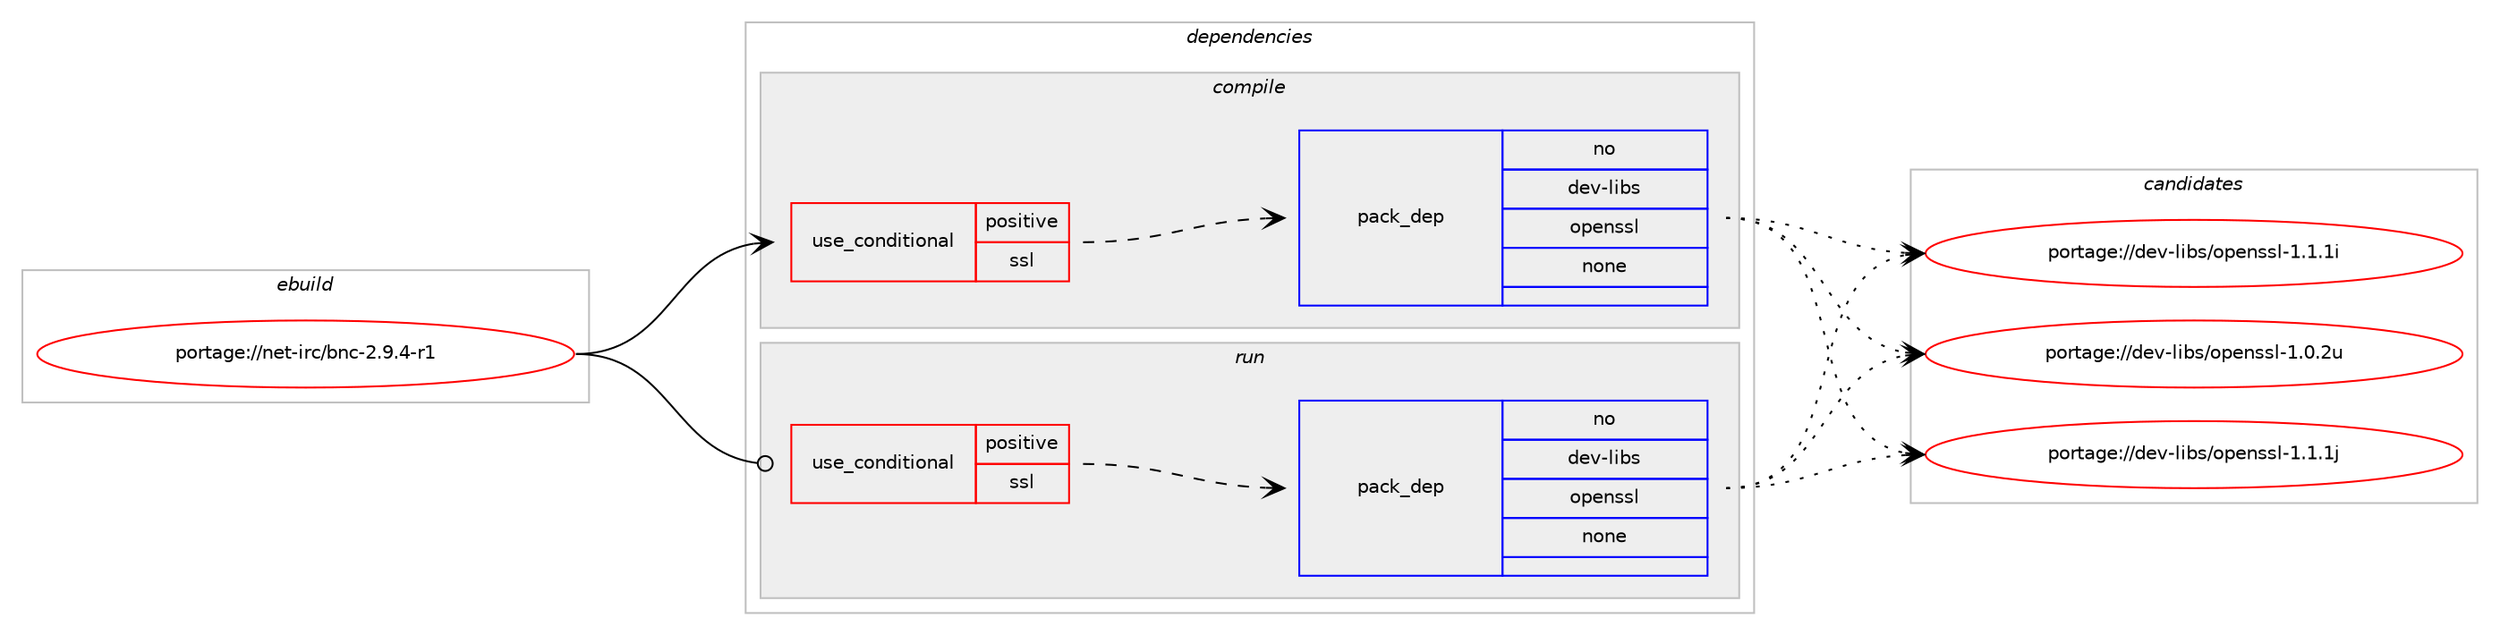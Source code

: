 digraph prolog {

# *************
# Graph options
# *************

newrank=true;
concentrate=true;
compound=true;
graph [rankdir=LR,fontname=Helvetica,fontsize=10,ranksep=1.5];#, ranksep=2.5, nodesep=0.2];
edge  [arrowhead=vee];
node  [fontname=Helvetica,fontsize=10];

# **********
# The ebuild
# **********

subgraph cluster_leftcol {
color=gray;
rank=same;
label=<<i>ebuild</i>>;
id [label="portage://net-irc/bnc-2.9.4-r1", color=red, width=4, href="../net-irc/bnc-2.9.4-r1.svg"];
}

# ****************
# The dependencies
# ****************

subgraph cluster_midcol {
color=gray;
label=<<i>dependencies</i>>;
subgraph cluster_compile {
fillcolor="#eeeeee";
style=filled;
label=<<i>compile</i>>;
subgraph cond4081 {
dependency14132 [label=<<TABLE BORDER="0" CELLBORDER="1" CELLSPACING="0" CELLPADDING="4"><TR><TD ROWSPAN="3" CELLPADDING="10">use_conditional</TD></TR><TR><TD>positive</TD></TR><TR><TD>ssl</TD></TR></TABLE>>, shape=none, color=red];
subgraph pack9910 {
dependency14133 [label=<<TABLE BORDER="0" CELLBORDER="1" CELLSPACING="0" CELLPADDING="4" WIDTH="220"><TR><TD ROWSPAN="6" CELLPADDING="30">pack_dep</TD></TR><TR><TD WIDTH="110">no</TD></TR><TR><TD>dev-libs</TD></TR><TR><TD>openssl</TD></TR><TR><TD>none</TD></TR><TR><TD></TD></TR></TABLE>>, shape=none, color=blue];
}
dependency14132:e -> dependency14133:w [weight=20,style="dashed",arrowhead="vee"];
}
id:e -> dependency14132:w [weight=20,style="solid",arrowhead="vee"];
}
subgraph cluster_compileandrun {
fillcolor="#eeeeee";
style=filled;
label=<<i>compile and run</i>>;
}
subgraph cluster_run {
fillcolor="#eeeeee";
style=filled;
label=<<i>run</i>>;
subgraph cond4082 {
dependency14134 [label=<<TABLE BORDER="0" CELLBORDER="1" CELLSPACING="0" CELLPADDING="4"><TR><TD ROWSPAN="3" CELLPADDING="10">use_conditional</TD></TR><TR><TD>positive</TD></TR><TR><TD>ssl</TD></TR></TABLE>>, shape=none, color=red];
subgraph pack9911 {
dependency14135 [label=<<TABLE BORDER="0" CELLBORDER="1" CELLSPACING="0" CELLPADDING="4" WIDTH="220"><TR><TD ROWSPAN="6" CELLPADDING="30">pack_dep</TD></TR><TR><TD WIDTH="110">no</TD></TR><TR><TD>dev-libs</TD></TR><TR><TD>openssl</TD></TR><TR><TD>none</TD></TR><TR><TD></TD></TR></TABLE>>, shape=none, color=blue];
}
dependency14134:e -> dependency14135:w [weight=20,style="dashed",arrowhead="vee"];
}
id:e -> dependency14134:w [weight=20,style="solid",arrowhead="odot"];
}
}

# **************
# The candidates
# **************

subgraph cluster_choices {
rank=same;
color=gray;
label=<<i>candidates</i>>;

subgraph choice9910 {
color=black;
nodesep=1;
choice100101118451081059811547111112101110115115108454946494649106 [label="portage://dev-libs/openssl-1.1.1j", color=red, width=4,href="../dev-libs/openssl-1.1.1j.svg"];
choice100101118451081059811547111112101110115115108454946494649105 [label="portage://dev-libs/openssl-1.1.1i", color=red, width=4,href="../dev-libs/openssl-1.1.1i.svg"];
choice100101118451081059811547111112101110115115108454946484650117 [label="portage://dev-libs/openssl-1.0.2u", color=red, width=4,href="../dev-libs/openssl-1.0.2u.svg"];
dependency14133:e -> choice100101118451081059811547111112101110115115108454946494649106:w [style=dotted,weight="100"];
dependency14133:e -> choice100101118451081059811547111112101110115115108454946494649105:w [style=dotted,weight="100"];
dependency14133:e -> choice100101118451081059811547111112101110115115108454946484650117:w [style=dotted,weight="100"];
}
subgraph choice9911 {
color=black;
nodesep=1;
choice100101118451081059811547111112101110115115108454946494649106 [label="portage://dev-libs/openssl-1.1.1j", color=red, width=4,href="../dev-libs/openssl-1.1.1j.svg"];
choice100101118451081059811547111112101110115115108454946494649105 [label="portage://dev-libs/openssl-1.1.1i", color=red, width=4,href="../dev-libs/openssl-1.1.1i.svg"];
choice100101118451081059811547111112101110115115108454946484650117 [label="portage://dev-libs/openssl-1.0.2u", color=red, width=4,href="../dev-libs/openssl-1.0.2u.svg"];
dependency14135:e -> choice100101118451081059811547111112101110115115108454946494649106:w [style=dotted,weight="100"];
dependency14135:e -> choice100101118451081059811547111112101110115115108454946494649105:w [style=dotted,weight="100"];
dependency14135:e -> choice100101118451081059811547111112101110115115108454946484650117:w [style=dotted,weight="100"];
}
}

}

